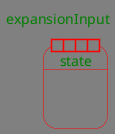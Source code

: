 {
  "sha1": "maqjhbm0ozm9xdo7m8v2v4dvevfld38",
  "insertion": {
    "when": "2024-06-03T18:59:35.039Z",
    "url": "https://github.com/plantuml/plantuml/issues/1265",
    "user": "plantuml@gmail.com"
  }
}
@startuml
<style>
root {
  BackgroundColor gray
  Linecolor red
  
  FontColor green
}
</style>
state state {
  state expansionInput <<expansionInput>>
}
@enduml
